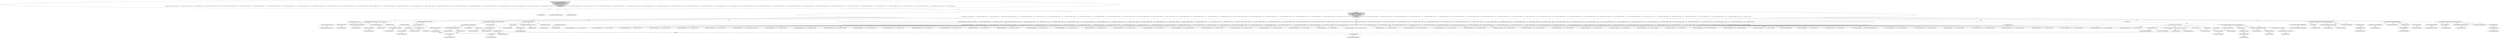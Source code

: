 digraph "testWhitespaceCastParenOff#?" {
0 [label="2:CtTypeReferenceImpl@void" shape=ellipse]
1 [label="2:CtVirtualElement@testWhitespaceCastParenOff" shape=ellipse]
2 [label="2:CtTypeReferenceImpl@Exception" shape=ellipse]
3 [label="2:CtPackageReferenceImpl@java.lang" shape=ellipse]
4 [label="3:CtExecutableReferenceImpl@setBooleanProperty(boolean)" shape=ellipse]
5 [label="3:CtTypeReferenceImpl@mConfig" shape=ellipse]
6 [label="3:CtTypeReferenceImpl@boolean" shape=ellipse]
7 [label="3:CtVirtualElement@setBooleanProperty" shape=ellipse]
8 [label="3:CtFieldReferenceImpl@mConfig" shape=ellipse]
9 [label="3:CtTypeReferenceImpl@PlaceHold" shape=ellipse]
10 [label="3:CtFieldReadImpl@mConfig" shape=ellipse]
11 [label="3:CtTypeAccessImpl@IGNORE_CAST_WHITESPACE_PROP" shape=ellipse]
12 [label="3:CtTypeReferenceImpl@IGNORE_CAST_WHITESPACE_PROP" shape=ellipse]
13 [label="3:CtLiteralImpl@true" shape=ellipse]
14 [label="3:CtTypeReferenceImpl@boolean" shape=ellipse]
15 [label="3:CtInvocationImpl@mConfig.setBooleanProperty(IGNORE_CAST_WHITESPACE_PROP, true)" shape=ellipse]
16 [label="4:CtExecutableReferenceImpl@setParenPadOption()" shape=ellipse]
17 [label="4:CtTypeReferenceImpl@mConfig" shape=ellipse]
18 [label="4:CtVirtualElement@setParenPadOption" shape=ellipse]
19 [label="4:CtFieldReferenceImpl@mConfig" shape=ellipse]
20 [label="4:CtTypeReferenceImpl@PlaceHold" shape=ellipse]
21 [label="4:CtFieldReadImpl@mConfig" shape=ellipse]
22 [label="4:CtTypeAccessImpl@IGNORE" shape=ellipse]
23 [label="4:CtTypeReferenceImpl@IGNORE" shape=ellipse]
24 [label="4:CtInvocationImpl@mConfig.setParenPadOption(IGNORE)" shape=ellipse]
25 [label="5:CtExecutableReferenceImpl@setBlockOptionProperty()" shape=ellipse]
26 [label="5:CtTypeReferenceImpl@mConfig" shape=ellipse]
27 [label="5:CtVirtualElement@setBlockOptionProperty" shape=ellipse]
28 [label="5:CtFieldReferenceImpl@mConfig" shape=ellipse]
29 [label="5:CtTypeReferenceImpl@PlaceHold" shape=ellipse]
30 [label="5:CtFieldReadImpl@mConfig" shape=ellipse]
31 [label="5:CtTypeAccessImpl@TRY_BLOCK_PROP" shape=ellipse]
32 [label="5:CtTypeReferenceImpl@TRY_BLOCK_PROP" shape=ellipse]
33 [label="5:CtTypeAccessImpl@IGNORE" shape=ellipse]
34 [label="5:CtTypeReferenceImpl@IGNORE" shape=ellipse]
35 [label="5:CtInvocationImpl@mConfig.setBlockOptionProperty(TRY_BLOCK_PROP, IGNORE)" shape=ellipse]
36 [label="6:CtExecutableReferenceImpl@setBlockOptionProperty()" shape=ellipse]
37 [label="6:CtTypeReferenceImpl@mConfig" shape=ellipse]
38 [label="6:CtVirtualElement@setBlockOptionProperty" shape=ellipse]
39 [label="6:CtFieldReferenceImpl@mConfig" shape=ellipse]
40 [label="6:CtTypeReferenceImpl@PlaceHold" shape=ellipse]
41 [label="6:CtFieldReadImpl@mConfig" shape=ellipse]
42 [label="6:CtTypeAccessImpl@CATCH_BLOCK_PROP" shape=ellipse]
43 [label="6:CtTypeReferenceImpl@CATCH_BLOCK_PROP" shape=ellipse]
44 [label="6:CtTypeAccessImpl@IGNORE" shape=ellipse]
45 [label="6:CtTypeReferenceImpl@IGNORE" shape=ellipse]
46 [label="6:CtInvocationImpl@mConfig.setBlockOptionProperty(CATCH_BLOCK_PROP, IGNORE)" shape=ellipse]
47 [label="7:CtTypeReferenceImpl@Checker" shape=ellipse]
48 [label="7:CtPackageReferenceImpl@" shape=ellipse]
49 [label="7:CtExecutableReferenceImpl@createChecker()" shape=ellipse]
50 [label="7:CtTypeReferenceImpl@Checker" shape=ellipse]
51 [label="7:CtVirtualElement@createChecker" shape=ellipse]
52 [label="7:CtTypeAccessImpl@PlaceHold" shape=ellipse]
53 [label="7:CtTypeReferenceImpl@PlaceHold" shape=ellipse]
54 [label="7:CtThisAccessImpl@" shape=ellipse]
55 [label="7:CtTypeReferenceImpl@PlaceHold" shape=ellipse]
56 [label="7:CtInvocationImpl@createChecker()" shape=ellipse]
57 [label="7:CtVirtualElement@c" shape=ellipse]
58 [label="7:CtLocalVariableImpl@final Checker c = createChecker()" shape=ellipse]
59 [label="8:CtTypeReferenceImpl@String" shape=ellipse]
60 [label="8:CtPackageReferenceImpl@java.lang" shape=ellipse]
61 [label="8:CtExecutableReferenceImpl@getPath(java.lang.String)" shape=ellipse]
62 [label="8:CtTypeReferenceImpl@String" shape=ellipse]
63 [label="8:CtTypeReferenceImpl@String" shape=ellipse]
64 [label="8:CtVirtualElement@getPath" shape=ellipse]
65 [label="8:CtTypeAccessImpl@PlaceHold" shape=ellipse]
66 [label="8:CtTypeReferenceImpl@PlaceHold" shape=ellipse]
67 [label="8:CtThisAccessImpl@" shape=ellipse]
68 [label="8:CtTypeReferenceImpl@PlaceHold" shape=ellipse]
69 [label="8:CtLiteralImpl@\"InputWhitespace.java\"" shape=ellipse]
70 [label="8:CtTypeReferenceImpl@String" shape=ellipse]
71 [label="8:CtInvocationImpl@getPath(\"InputWhitespace.java\")" shape=ellipse]
72 [label="8:CtVirtualElement@filepath" shape=ellipse]
73 [label="8:CtLocalVariableImpl@final String filepath = getPath(\"InputWhitespace.java\")" shape=ellipse]
74 [label="9:CtExecutableReferenceImpl@assertNotNull(<unknown>)" shape=ellipse]
75 [label="9:CtTypeReferenceImpl@null" shape=ellipse]
76 [label="9:CtVirtualElement@assertNotNull" shape=ellipse]
77 [label="9:CtTypeAccessImpl@PlaceHold" shape=ellipse]
78 [label="9:CtTypeReferenceImpl@PlaceHold" shape=ellipse]
79 [label="9:CtThisAccessImpl@" shape=ellipse]
80 [label="9:CtTypeReferenceImpl@PlaceHold" shape=ellipse]
81 [label="9:CtVariableReadImpl@c" shape=ellipse]
82 [label="9:CtLocalVariableReferenceImpl@c" shape=ellipse]
83 [label="9:CtInvocationImpl@assertNotNull(c)" shape=ellipse]
84 [label="10:CtVirtualElement@String[]" shape=ellipse]
85 [label="10:CtArrayTypeReferenceImpl@String[]" shape=ellipse]
86 [label="10:CtTypeReferenceImpl@String" shape=ellipse]
87 [label="11:CtNewArrayImpl@new String[]\{ filepath + \":5:12: '.' is preceeded with whitespace.\", filepath + \":5:14: '.' is followed by whitespace.\", filepath + \":13: type Javadoc comment is missing an @author tag.\", filepath + \":16:22: '=' is not preceeded with whitespace.\", filepath + \":16:23: '=' is not followed by whitespace.\", filepath + \":18:24: '=' is not followed by whitespace.\", filepath + \":26:14: '=' is not preceeded with whitespace.\", filepath + \":27:10: '=' is not preceeded with whitespace.\", filepath + \":27:11: '=' is not followed by whitespace.\", filepath + \":28:10: '+=' is not preceeded with whitespace.\", filepath + \":28:12: '+=' is not followed by whitespace.\", filepath + \":29:13: '-=' is not followed by whitespace.\", filepath + \":29:14: '-' is followed by whitespace.\", filepath + \":29:21: '+' is followed by whitespace.\", filepath + \":30:14: '++' is preceeded with whitespace.\", filepath + \":30:21: '--' is preceeded with whitespace.\", filepath + \":31:15: '++' is followed by whitespace.\", filepath + \":31:22: '--' is followed by whitespace.\", filepath + \":37:21: 'synchronized' is not followed by whitespace.\", filepath + \":39:12: 'try' is not followed by whitespace.\", filepath + \":39:12: '\{' is not preceeded with whitespace.\", filepath + \":41:14: 'catch' is not followed by whitespace.\", filepath + \":41:34: '\{' is not preceeded with whitespace.\", filepath + \":58:11: 'if' is not followed by whitespace.\", filepath + \":59:9: '\{' should be on the previous line.\", filepath + \":63:9: '\{' should be on the previous line.\", filepath + \":75:9: '\{' should be on the previous line.\", filepath + \":76:19: 'return' is not followed by whitespace.\", filepath + \":79:9: '\{' should be on the previous line.\", filepath + \":97:29: '?' is not preceeded with whitespace.\", filepath + \":97:30: '?' is not followed by whitespace.\", filepath + \":97:34: ':' is not preceeded with whitespace.\", filepath + \":97:35: ':' is not followed by whitespace.\", filepath + \":98:15: '==' is not preceeded with whitespace.\", filepath + \":98:17: '==' is not followed by whitespace.\", filepath + \":104:20: '*' is not followed by whitespace.\", filepath + \":104:21: '*' is not preceeded with whitespace.\", filepath + \":111:22: '!' is followed by whitespace.\", filepath + \":112:23: '~' is followed by whitespace.\", filepath + \":119:18: '%' is not preceeded with whitespace.\", filepath + \":120:20: '%' is not followed by whitespace.\", filepath + \":121:18: '%' is not preceeded with whitespace.\", filepath + \":121:19: '%' is not followed by whitespace.\", filepath + \":123:18: '/' is not preceeded with whitespace.\", filepath + \":124:20: '/' is not followed by whitespace.\", filepath + \":125:18: '/' is not preceeded with whitespace.\", filepath + \":125:19: '/' is not followed by whitespace.\", filepath + \":129:17: '.' is preceeded with whitespace.\", filepath + \":129:24: '.' is followed by whitespace.\", filepath + \":136:10: '.' is preceeded with whitespace.\", filepath + \":136:12: '.' is followed by whitespace.\", filepath + \":153:15: 'assert' is not followed by whitespace.\", filepath + \":156:20: ':' is not preceeded with whitespace.\", filepath + \":156:21: ':' is not followed by whitespace.\" \}" shape=ellipse]
88 [label="11:CtArrayTypeReferenceImpl@String[]" shape=ellipse]
89 [label="12:CtBinaryOperatorImpl@filepath + \":5:12: '.' is preceeded with whitespace.\"" shape=ellipse]
90 [label="13:CtBinaryOperatorImpl@filepath + \":5:14: '.' is followed by whitespace.\"" shape=ellipse]
91 [label="14:CtBinaryOperatorImpl@filepath + \":13: type Javadoc comment is missing an @author tag.\"" shape=ellipse]
92 [label="15:CtBinaryOperatorImpl@filepath + \":16:22: '=' is not preceeded with whitespace.\"" shape=ellipse]
93 [label="16:CtBinaryOperatorImpl@filepath + \":16:23: '=' is not followed by whitespace.\"" shape=ellipse]
94 [label="17:CtBinaryOperatorImpl@filepath + \":18:24: '=' is not followed by whitespace.\"" shape=ellipse]
95 [label="18:CtBinaryOperatorImpl@filepath + \":26:14: '=' is not preceeded with whitespace.\"" shape=ellipse]
96 [label="19:CtBinaryOperatorImpl@filepath + \":27:10: '=' is not preceeded with whitespace.\"" shape=ellipse]
97 [label="20:CtBinaryOperatorImpl@filepath + \":27:11: '=' is not followed by whitespace.\"" shape=ellipse]
98 [label="21:CtBinaryOperatorImpl@filepath + \":28:10: '+=' is not preceeded with whitespace.\"" shape=ellipse]
99 [label="22:CtBinaryOperatorImpl@filepath + \":28:12: '+=' is not followed by whitespace.\"" shape=ellipse]
100 [label="23:CtBinaryOperatorImpl@filepath + \":29:13: '-=' is not followed by whitespace.\"" shape=ellipse]
101 [label="24:CtBinaryOperatorImpl@filepath + \":29:14: '-' is followed by whitespace.\"" shape=ellipse]
102 [label="25:CtBinaryOperatorImpl@filepath + \":29:21: '+' is followed by whitespace.\"" shape=ellipse]
103 [label="26:CtBinaryOperatorImpl@filepath + \":30:14: '++' is preceeded with whitespace.\"" shape=ellipse]
104 [label="27:CtBinaryOperatorImpl@filepath + \":30:21: '--' is preceeded with whitespace.\"" shape=ellipse]
105 [label="28:CtBinaryOperatorImpl@filepath + \":31:15: '++' is followed by whitespace.\"" shape=ellipse]
106 [label="29:CtBinaryOperatorImpl@filepath + \":31:22: '--' is followed by whitespace.\"" shape=ellipse]
107 [label="30:CtBinaryOperatorImpl@filepath + \":37:21: 'synchronized' is not followed by whitespace.\"" shape=ellipse]
108 [label="31:CtBinaryOperatorImpl@filepath + \":39:12: 'try' is not followed by whitespace.\"" shape=ellipse]
109 [label="32:CtBinaryOperatorImpl@filepath + \":39:12: '\{' is not preceeded with whitespace.\"" shape=ellipse]
110 [label="33:CtBinaryOperatorImpl@filepath + \":41:14: 'catch' is not followed by whitespace.\"" shape=ellipse]
111 [label="34:CtBinaryOperatorImpl@filepath + \":41:34: '\{' is not preceeded with whitespace.\"" shape=ellipse]
112 [label="35:CtBinaryOperatorImpl@filepath + \":58:11: 'if' is not followed by whitespace.\"" shape=ellipse]
113 [label="36:CtBinaryOperatorImpl@filepath + \":59:9: '\{' should be on the previous line.\"" shape=ellipse]
114 [label="37:CtBinaryOperatorImpl@filepath + \":63:9: '\{' should be on the previous line.\"" shape=ellipse]
115 [label="38:CtBinaryOperatorImpl@filepath + \":75:9: '\{' should be on the previous line.\"" shape=ellipse]
116 [label="39:CtBinaryOperatorImpl@filepath + \":76:19: 'return' is not followed by whitespace.\"" shape=ellipse]
117 [label="40:CtBinaryOperatorImpl@filepath + \":79:9: '\{' should be on the previous line.\"" shape=ellipse]
118 [label="41:CtBinaryOperatorImpl@filepath + \":97:29: '?' is not preceeded with whitespace.\"" shape=ellipse]
119 [label="42:CtBinaryOperatorImpl@filepath + \":97:30: '?' is not followed by whitespace.\"" shape=ellipse]
120 [label="43:CtBinaryOperatorImpl@filepath + \":97:34: ':' is not preceeded with whitespace.\"" shape=ellipse]
121 [label="44:CtBinaryOperatorImpl@filepath + \":97:35: ':' is not followed by whitespace.\"" shape=ellipse]
122 [label="45:CtBinaryOperatorImpl@filepath + \":98:15: '==' is not preceeded with whitespace.\"" shape=ellipse]
123 [label="46:CtBinaryOperatorImpl@filepath + \":98:17: '==' is not followed by whitespace.\"" shape=ellipse]
124 [label="47:CtBinaryOperatorImpl@filepath + \":104:20: '*' is not followed by whitespace.\"" shape=ellipse]
125 [label="48:CtBinaryOperatorImpl@filepath + \":104:21: '*' is not preceeded with whitespace.\"" shape=ellipse]
126 [label="49:CtBinaryOperatorImpl@filepath + \":111:22: '!' is followed by whitespace.\"" shape=ellipse]
127 [label="50:CtBinaryOperatorImpl@filepath + \":112:23: '~' is followed by whitespace.\"" shape=ellipse]
128 [label="51:CtBinaryOperatorImpl@filepath + \":119:18: '%' is not preceeded with whitespace.\"" shape=ellipse]
129 [label="52:CtBinaryOperatorImpl@filepath + \":120:20: '%' is not followed by whitespace.\"" shape=ellipse]
130 [label="53:CtBinaryOperatorImpl@filepath + \":121:18: '%' is not preceeded with whitespace.\"" shape=ellipse]
131 [label="54:CtBinaryOperatorImpl@filepath + \":121:19: '%' is not followed by whitespace.\"" shape=ellipse]
132 [label="55:CtBinaryOperatorImpl@filepath + \":123:18: '/' is not preceeded with whitespace.\"" shape=ellipse]
133 [label="56:CtBinaryOperatorImpl@filepath + \":124:20: '/' is not followed by whitespace.\"" shape=ellipse]
134 [label="57:CtBinaryOperatorImpl@filepath + \":125:18: '/' is not preceeded with whitespace.\"" shape=ellipse]
135 [label="58:CtBinaryOperatorImpl@filepath + \":125:19: '/' is not followed by whitespace.\"" shape=ellipse]
136 [label="59:CtBinaryOperatorImpl@filepath + \":129:17: '.' is preceeded with whitespace.\"" shape=ellipse]
137 [label="60:CtBinaryOperatorImpl@filepath + \":129:24: '.' is followed by whitespace.\"" shape=ellipse]
138 [label="61:CtBinaryOperatorImpl@filepath + \":136:10: '.' is preceeded with whitespace.\"" shape=ellipse]
139 [label="62:CtBinaryOperatorImpl@filepath + \":136:12: '.' is followed by whitespace.\"" shape=ellipse]
140 [label="63:CtBinaryOperatorImpl@filepath + \":153:15: 'assert' is not followed by whitespace.\"" shape=ellipse]
141 [label="64:CtBinaryOperatorImpl@filepath + \":156:20: ':' is not preceeded with whitespace.\"" shape=ellipse]
142 [label="65:CtBinaryOperatorImpl@filepath + \":156:21: ':' is not followed by whitespace.\"" shape=ellipse]
143 [label="10:CtVirtualElement@expected" shape=ellipse]
144 [label="10:CtLocalVariableImpl@final String[] expected = new String[]\{ filepath + \":5:12: '.' is preceeded with whitespace.\", filepath + \":5:14: '.' is followed by whitespace.\", filepath + \":13: type Javadoc comment is missing an @author tag.\", filepath + \":16:22: '=' is not preceeded with whitespace.\", filepath + \":16:23: '=' is not followed by whitespace.\", filepath + \":18:24: '=' is not followed by whitespace.\", filepath + \":26:14: '=' is not preceeded with whitespace.\", filepath + \":27:10: '=' is not preceeded with whitespace.\", filepath + \":27:11: '=' is not followed by whitespace.\", filepath + \":28:10: '+=' is not preceeded with whitespace.\", filepath + \":28:12: '+=' is not followed by whitespace.\", filepath + \":29:13: '-=' is not followed by whitespace.\", filepath + \":29:14: '-' is followed by whitespace.\", filepath + \":29:21: '+' is followed by whitespace.\", filepath + \":30:14: '++' is preceeded with whitespace.\", filepath + \":30:21: '--' is preceeded with whitespace.\", filepath + \":31:15: '++' is followed by whitespace.\", filepath + \":31:22: '--' is followed by whitespace.\", filepath + \":37:21: 'synchronized' is not followed by whitespace.\", filepath + \":39:12: 'try' is not followed by whitespace.\", filepath + \":39:12: '\{' is not preceeded with whitespace.\", filepath + \":41:14: 'catch' is not followed by whitespace.\", filepath + \":41:34: '\{' is not preceeded with whitespace.\", filepath + \":58:11: 'if' is not followed by whitespace.\", filepath + \":59:9: '\{' should be on the previous line.\", filepath + \":63:9: '\{' should be on the previous line.\", filepath + \":75:9: '\{' should be on the previous line.\", filepath + \":76:19: 'return' is not followed by whitespace.\", filepath + \":79:9: '\{' should be on the previous line.\", filepath + \":97:29: '?' is not preceeded with whitespace.\", filepath + \":97:30: '?' is not followed by whitespace.\", filepath + \":97:34: ':' is not preceeded with whitespace.\", filepath + \":97:35: ':' is not followed by whitespace.\", filepath + \":98:15: '==' is not preceeded with whitespace.\", filepath + \":98:17: '==' is not followed by whitespace.\", filepath + \":104:20: '*' is not followed by whitespace.\", filepath + \":104:21: '*' is not preceeded with whitespace.\", filepath + \":111:22: '!' is followed by whitespace.\", filepath + \":112:23: '~' is followed by whitespace.\", filepath + \":119:18: '%' is not preceeded with whitespace.\", filepath + \":120:20: '%' is not followed by whitespace.\", filepath + \":121:18: '%' is not preceeded with whitespace.\", filepath + \":121:19: '%' is not followed by whitespace.\", filepath + \":123:18: '/' is not preceeded with whitespace.\", filepath + \":124:20: '/' is not followed by whitespace.\", filepath + \":125:18: '/' is not preceeded with whitespace.\", filepath + \":125:19: '/' is not followed by whitespace.\", filepath + \":129:17: '.' is preceeded with whitespace.\", filepath + \":129:24: '.' is followed by whitespace.\", filepath + \":136:10: '.' is preceeded with whitespace.\", filepath + \":136:12: '.' is followed by whitespace.\", filepath + \":153:15: 'assert' is not followed by whitespace.\", filepath + \":156:20: ':' is not preceeded with whitespace.\", filepath + \":156:21: ':' is not followed by whitespace.\" \}" shape=ellipse]
145 [label="67:CtExecutableReferenceImpl@verify(<unknown>,java.lang.String,java.lang.String[])" shape=ellipse]
146 [label="67:CtTypeReferenceImpl@null" shape=ellipse]
147 [label="67:CtTypeReferenceImpl@String" shape=ellipse]
148 [label="67:CtArrayTypeReferenceImpl@String[]" shape=ellipse]
149 [label="67:CtVirtualElement@verify" shape=ellipse]
150 [label="67:CtTypeAccessImpl@PlaceHold" shape=ellipse]
151 [label="67:CtTypeReferenceImpl@PlaceHold" shape=ellipse]
152 [label="67:CtThisAccessImpl@" shape=ellipse]
153 [label="67:CtTypeReferenceImpl@PlaceHold" shape=ellipse]
154 [label="67:CtVariableReadImpl@c" shape=ellipse]
155 [label="67:CtLocalVariableReferenceImpl@c" shape=ellipse]
156 [label="67:CtVariableReadImpl@filepath" shape=ellipse]
157 [label="67:CtLocalVariableReferenceImpl@filepath" shape=ellipse]
158 [label="67:CtVariableReadImpl@expected" shape=ellipse]
159 [label="67:CtLocalVariableReferenceImpl@expected" shape=ellipse]
160 [label="67:CtInvocationImpl@verify(c, filepath, expected)" shape=ellipse]
161 [label="2:CtBlockImpl@\{
    mConfig.setBooleanProperty(IGNORE_CAST_WHITESPACE_PROP, true);
    mConfig.setParenPadOption(IGNORE);
    mConfig.setBlockOptionProperty(TRY_BLOCK_PROP, IGNORE);
    mConfig.setBlockOptionProperty(CATCH_BLOCK_PROP, IGNORE);
    final Checker c = createChecker();
    final String filepath = getPath(\"InputWhitespace.java\");
    assertNotNull(c);
    final String[] expected = new String[]\{ filepath + \":5:12: '.' is preceeded with whitespace.\", filepath + \":5:14: '.' is followed by whitespace.\", filepath + \":13: type Javadoc comment is missing an @author tag.\", filepath + \":16:22: '=' is not preceeded with whitespace.\", filepath + \":16:23: '=' is not followed by whitespace.\", filepath + \":18:24: '=' is not followed by whitespace.\", filepath + \":26:14: '=' is not preceeded with whitespace.\", filepath + \":27:10: '=' is not preceeded with whitespace.\", filepath + \":27:11: '=' is not followed by whitespace.\", filepath + \":28:10: '+=' is not preceeded with whitespace.\", filepath + \":28:12: '+=' is not followed by whitespace.\", filepath + \":29:13: '-=' is not followed by whitespace.\", filepath + \":29:14: '-' is followed by whitespace.\", filepath + \":29:21: '+' is followed by whitespace.\", filepath + \":30:14: '++' is preceeded with whitespace.\", filepath + \":30:21: '--' is preceeded with whitespace.\", filepath + \":31:15: '++' is followed by whitespace.\", filepath + \":31:22: '--' is followed by whitespace.\", filepath + \":37:21: 'synchronized' is not followed by whitespace.\", filepath + \":39:12: 'try' is not followed by whitespace.\", filepath + \":39:12: '\{' is not preceeded with whitespace.\", filepath + \":41:14: 'catch' is not followed by whitespace.\", filepath + \":41:34: '\{' is not preceeded with whitespace.\", filepath + \":58:11: 'if' is not followed by whitespace.\", filepath + \":59:9: '\{' should be on the previous line.\", filepath + \":63:9: '\{' should be on the previous line.\", filepath + \":75:9: '\{' should be on the previous line.\", filepath + \":76:19: 'return' is not followed by whitespace.\", filepath + \":79:9: '\{' should be on the previous line.\", filepath + \":97:29: '?' is not preceeded with whitespace.\", filepath + \":97:30: '?' is not followed by whitespace.\", filepath + \":97:34: ':' is not preceeded with whitespace.\", filepath + \":97:35: ':' is not followed by whitespace.\", filepath + \":98:15: '==' is not preceeded with whitespace.\", filepath + \":98:17: '==' is not followed by whitespace.\", filepath + \":104:20: '*' is not followed by whitespace.\", filepath + \":104:21: '*' is not preceeded with whitespace.\", filepath + \":111:22: '!' is followed by whitespace.\", filepath + \":112:23: '~' is followed by whitespace.\", filepath + \":119:18: '%' is not preceeded with whitespace.\", filepath + \":120:20: '%' is not followed by whitespace.\", filepath + \":121:18: '%' is not preceeded with whitespace.\", filepath + \":121:19: '%' is not followed by whitespace.\", filepath + \":123:18: '/' is not preceeded with whitespace.\", filepath + \":124:20: '/' is not followed by whitespace.\", filepath + \":125:18: '/' is not preceeded with whitespace.\", filepath + \":125:19: '/' is not followed by whitespace.\", filepath + \":129:17: '.' is preceeded with whitespace.\", filepath + \":129:24: '.' is followed by whitespace.\", filepath + \":136:10: '.' is preceeded with whitespace.\", filepath + \":136:12: '.' is followed by whitespace.\", filepath + \":153:15: 'assert' is not followed by whitespace.\", filepath + \":156:20: ':' is not preceeded with whitespace.\", filepath + \":156:21: ':' is not followed by whitespace.\" \};
    verify(c, filepath, expected);
\}" shape=ellipse]
162 [label="2:CtMethodImpl@public void testWhitespaceCastParenOff() throws Exception \{
    mConfig.setBooleanProperty(IGNORE_CAST_WHITESPACE_PROP, true);
    mConfig.setParenPadOption(IGNORE);
    mConfig.setBlockOptionProperty(TRY_BLOCK_PROP, IGNORE);
    mConfig.setBlockOptionProperty(CATCH_BLOCK_PROP, IGNORE);
    final Checker c = createChecker();
    final String filepath = getPath(\"InputWhitespace.java\");
    assertNotNull(c);
    final String[] expected = new String[]\{ filepath + \":5:12: '.' is preceeded with whitespace.\", filepath + \":5:14: '.' is followed by whitespace.\", filepath + \":13: type Javadoc comment is missing an @author tag.\", filepath + \":16:22: '=' is not preceeded with whitespace.\", filepath + \":16:23: '=' is not followed by whitespace.\", filepath + \":18:24: '=' is not followed by whitespace.\", filepath + \":26:14: '=' is not preceeded with whitespace.\", filepath + \":27:10: '=' is not preceeded with whitespace.\", filepath + \":27:11: '=' is not followed by whitespace.\", filepath + \":28:10: '+=' is not preceeded with whitespace.\", filepath + \":28:12: '+=' is not followed by whitespace.\", filepath + \":29:13: '-=' is not followed by whitespace.\", filepath + \":29:14: '-' is followed by whitespace.\", filepath + \":29:21: '+' is followed by whitespace.\", filepath + \":30:14: '++' is preceeded with whitespace.\", filepath + \":30:21: '--' is preceeded with whitespace.\", filepath + \":31:15: '++' is followed by whitespace.\", filepath + \":31:22: '--' is followed by whitespace.\", filepath + \":37:21: 'synchronized' is not followed by whitespace.\", filepath + \":39:12: 'try' is not followed by whitespace.\", filepath + \":39:12: '\{' is not preceeded with whitespace.\", filepath + \":41:14: 'catch' is not followed by whitespace.\", filepath + \":41:34: '\{' is not preceeded with whitespace.\", filepath + \":58:11: 'if' is not followed by whitespace.\", filepath + \":59:9: '\{' should be on the previous line.\", filepath + \":63:9: '\{' should be on the previous line.\", filepath + \":75:9: '\{' should be on the previous line.\", filepath + \":76:19: 'return' is not followed by whitespace.\", filepath + \":79:9: '\{' should be on the previous line.\", filepath + \":97:29: '?' is not preceeded with whitespace.\", filepath + \":97:30: '?' is not followed by whitespace.\", filepath + \":97:34: ':' is not preceeded with whitespace.\", filepath + \":97:35: ':' is not followed by whitespace.\", filepath + \":98:15: '==' is not preceeded with whitespace.\", filepath + \":98:17: '==' is not followed by whitespace.\", filepath + \":104:20: '*' is not followed by whitespace.\", filepath + \":104:21: '*' is not preceeded with whitespace.\", filepath + \":111:22: '!' is followed by whitespace.\", filepath + \":112:23: '~' is followed by whitespace.\", filepath + \":119:18: '%' is not preceeded with whitespace.\", filepath + \":120:20: '%' is not followed by whitespace.\", filepath + \":121:18: '%' is not preceeded with whitespace.\", filepath + \":121:19: '%' is not followed by whitespace.\", filepath + \":123:18: '/' is not preceeded with whitespace.\", filepath + \":124:20: '/' is not followed by whitespace.\", filepath + \":125:18: '/' is not preceeded with whitespace.\", filepath + \":125:19: '/' is not followed by whitespace.\", filepath + \":129:17: '.' is preceeded with whitespace.\", filepath + \":129:24: '.' is followed by whitespace.\", filepath + \":136:10: '.' is preceeded with whitespace.\", filepath + \":136:12: '.' is followed by whitespace.\", filepath + \":153:15: 'assert' is not followed by whitespace.\", filepath + \":156:20: ':' is not preceeded with whitespace.\", filepath + \":156:21: ':' is not followed by whitespace.\" \};
    verify(c, filepath, expected);
\}" shape=ellipse]
163 [label="4:Insert@INSERT" shape=ellipse]
164 [label="4:CtPackageReferenceImpl@" shape=ellipse]
165 [label="4:CtTypeReferenceImpl@PlaceHold" shape=ellipse]
166 [label="4:CtFieldReferenceImpl@mConfig" shape=ellipse]
167 [label="4:CtFieldReadImpl@mConfig" shape=ellipse]
168 [label="4:CtPackageReferenceImpl@" shape=ellipse]
169 [label="4:CtTypeReferenceImpl@mConfig" shape=ellipse]
170 [label="4:CtTypeReferenceImpl@boolean" shape=ellipse]
171 [label="4:CtExecutableReferenceImpl@setBooleanProperty(boolean)" shape=ellipse]
172 [label="4:CtPackageReferenceImpl@" shape=ellipse]
173 [label="4:CtTypeReferenceImpl@ALLOW_NO_AUTHOR_PROP" shape=ellipse]
174 [label="4:CtTypeAccessImpl@ALLOW_NO_AUTHOR_PROP" shape=ellipse]
175 [label="4:CtTypeReferenceImpl@boolean" shape=ellipse]
176 [label="4:CtLiteralImpl@false" shape=ellipse]
177 [label="4:CtInvocationImpl@mConfig.setBooleanProperty(ALLOW_NO_AUTHOR_PROP, false)" shape=ellipse]
178 [label="4:CtVirtualElement@setBooleanProperty" shape=ellipse]
2 -> 3 [label="AST"];
4 -> 5 [label="AST"];
4 -> 6 [label="AST"];
8 -> 9 [label="AST"];
10 -> 8 [label="AST"];
11 -> 12 [label="AST"];
13 -> 14 [label="AST"];
15 -> 7 [label="AST"];
15 -> 10 [label="AST"];
15 -> 4 [label="AST"];
15 -> 11 [label="AST"];
15 -> 13 [label="AST"];
16 -> 17 [label="AST"];
19 -> 20 [label="AST"];
21 -> 19 [label="AST"];
22 -> 23 [label="AST"];
24 -> 18 [label="AST"];
24 -> 21 [label="AST"];
24 -> 16 [label="AST"];
24 -> 22 [label="AST"];
25 -> 26 [label="AST"];
28 -> 29 [label="AST"];
30 -> 28 [label="AST"];
31 -> 32 [label="AST"];
33 -> 34 [label="AST"];
35 -> 27 [label="AST"];
35 -> 30 [label="AST"];
35 -> 25 [label="AST"];
35 -> 31 [label="AST"];
35 -> 33 [label="AST"];
36 -> 37 [label="AST"];
39 -> 40 [label="AST"];
41 -> 39 [label="AST"];
42 -> 43 [label="AST"];
44 -> 45 [label="AST"];
46 -> 38 [label="AST"];
46 -> 41 [label="AST"];
46 -> 36 [label="AST"];
46 -> 42 [label="AST"];
46 -> 44 [label="AST"];
47 -> 48 [label="AST"];
49 -> 50 [label="AST"];
52 -> 53 [label="AST"];
54 -> 55 [label="AST"];
54 -> 52 [label="AST"];
54 -> 57 [label="Data Dep"];
56 -> 51 [label="AST"];
56 -> 54 [label="AST"];
56 -> 49 [label="AST"];
57 -> 81 [label="Define-Use"];
57 -> 154 [label="Define-Use"];
58 -> 57 [label="AST"];
58 -> 47 [label="AST"];
58 -> 56 [label="AST"];
59 -> 60 [label="AST"];
61 -> 62 [label="AST"];
61 -> 63 [label="AST"];
65 -> 66 [label="AST"];
67 -> 68 [label="AST"];
67 -> 65 [label="AST"];
67 -> 72 [label="Data Dep"];
69 -> 70 [label="AST"];
71 -> 64 [label="AST"];
71 -> 67 [label="AST"];
71 -> 61 [label="AST"];
71 -> 69 [label="AST"];
72 -> 156 [label="Define-Use"];
73 -> 72 [label="AST"];
73 -> 59 [label="AST"];
73 -> 71 [label="AST"];
74 -> 75 [label="AST"];
77 -> 78 [label="AST"];
79 -> 80 [label="AST"];
79 -> 77 [label="AST"];
81 -> 82 [label="AST"];
83 -> 76 [label="AST"];
83 -> 79 [label="AST"];
83 -> 74 [label="AST"];
83 -> 81 [label="AST"];
85 -> 84 [label="AST"];
85 -> 86 [label="AST"];
87 -> 88 [label="AST"];
87 -> 89 [label="AST"];
87 -> 90 [label="AST"];
87 -> 91 [label="AST"];
87 -> 92 [label="AST"];
87 -> 93 [label="AST"];
87 -> 94 [label="AST"];
87 -> 95 [label="AST"];
87 -> 96 [label="AST"];
87 -> 97 [label="AST"];
87 -> 98 [label="AST"];
87 -> 99 [label="AST"];
87 -> 100 [label="AST"];
87 -> 101 [label="AST"];
87 -> 102 [label="AST"];
87 -> 103 [label="AST"];
87 -> 104 [label="AST"];
87 -> 105 [label="AST"];
87 -> 106 [label="AST"];
87 -> 107 [label="AST"];
87 -> 108 [label="AST"];
87 -> 109 [label="AST"];
87 -> 110 [label="AST"];
87 -> 111 [label="AST"];
87 -> 112 [label="AST"];
87 -> 113 [label="AST"];
87 -> 114 [label="AST"];
87 -> 115 [label="AST"];
87 -> 116 [label="AST"];
87 -> 117 [label="AST"];
87 -> 118 [label="AST"];
87 -> 119 [label="AST"];
87 -> 120 [label="AST"];
87 -> 121 [label="AST"];
87 -> 122 [label="AST"];
87 -> 123 [label="AST"];
87 -> 124 [label="AST"];
87 -> 125 [label="AST"];
87 -> 126 [label="AST"];
87 -> 127 [label="AST"];
87 -> 128 [label="AST"];
87 -> 129 [label="AST"];
87 -> 130 [label="AST"];
87 -> 131 [label="AST"];
87 -> 132 [label="AST"];
87 -> 133 [label="AST"];
87 -> 134 [label="AST"];
87 -> 135 [label="AST"];
87 -> 136 [label="AST"];
87 -> 137 [label="AST"];
87 -> 138 [label="AST"];
87 -> 139 [label="AST"];
87 -> 140 [label="AST"];
87 -> 141 [label="AST"];
87 -> 142 [label="AST"];
143 -> 158 [label="Define-Use"];
144 -> 143 [label="AST"];
144 -> 85 [label="AST"];
144 -> 87 [label="AST"];
145 -> 146 [label="AST"];
145 -> 147 [label="AST"];
145 -> 148 [label="AST"];
150 -> 151 [label="AST"];
152 -> 153 [label="AST"];
152 -> 150 [label="AST"];
154 -> 155 [label="AST"];
156 -> 157 [label="AST"];
158 -> 159 [label="AST"];
160 -> 149 [label="AST"];
160 -> 152 [label="AST"];
160 -> 145 [label="AST"];
160 -> 154 [label="AST"];
160 -> 156 [label="AST"];
160 -> 158 [label="AST"];
161 -> 15 [label="AST"];
161 -> 24 [label="AST"];
161 -> 35 [label="AST"];
161 -> 46 [label="AST"];
161 -> 58 [label="AST"];
161 -> 73 [label="AST"];
161 -> 83 [label="AST"];
161 -> 144 [label="AST"];
161 -> 160 [label="AST"];
161 -> 163 [label="Action"];
162 -> 1 [label="AST"];
162 -> 0 [label="AST"];
162 -> 2 [label="AST"];
162 -> 161 [label="AST"];
163 -> 177 [label="Action"];
165 -> 164 [label="AST"];
166 -> 165 [label="AST"];
167 -> 166 [label="AST"];
169 -> 168 [label="AST"];
171 -> 169 [label="AST"];
171 -> 170 [label="AST"];
173 -> 172 [label="AST"];
174 -> 173 [label="AST"];
176 -> 175 [label="AST"];
177 -> 178 [label="AST"];
177 -> 167 [label="AST"];
177 -> 171 [label="AST"];
177 -> 174 [label="AST"];
177 -> 176 [label="AST"];
}